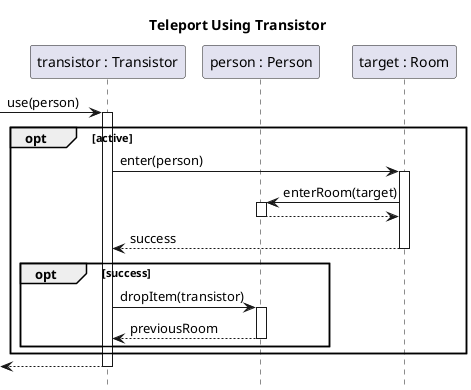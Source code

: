 @startuml use-transistor

title Teleport Using Transistor
hide footbox
autoactivate on

participant "transistor : Transistor" as transistor
participant "person : Person" as p
participant "target : Room" as target

[-> transistor : use(person)
	opt active
		transistor -> target : enter(person)
		target -> p : enterRoom(target)
		return
		return success
		opt success
			transistor -> p : dropItem(transistor)
			return previousRoom
		end
	end
return

@enduml